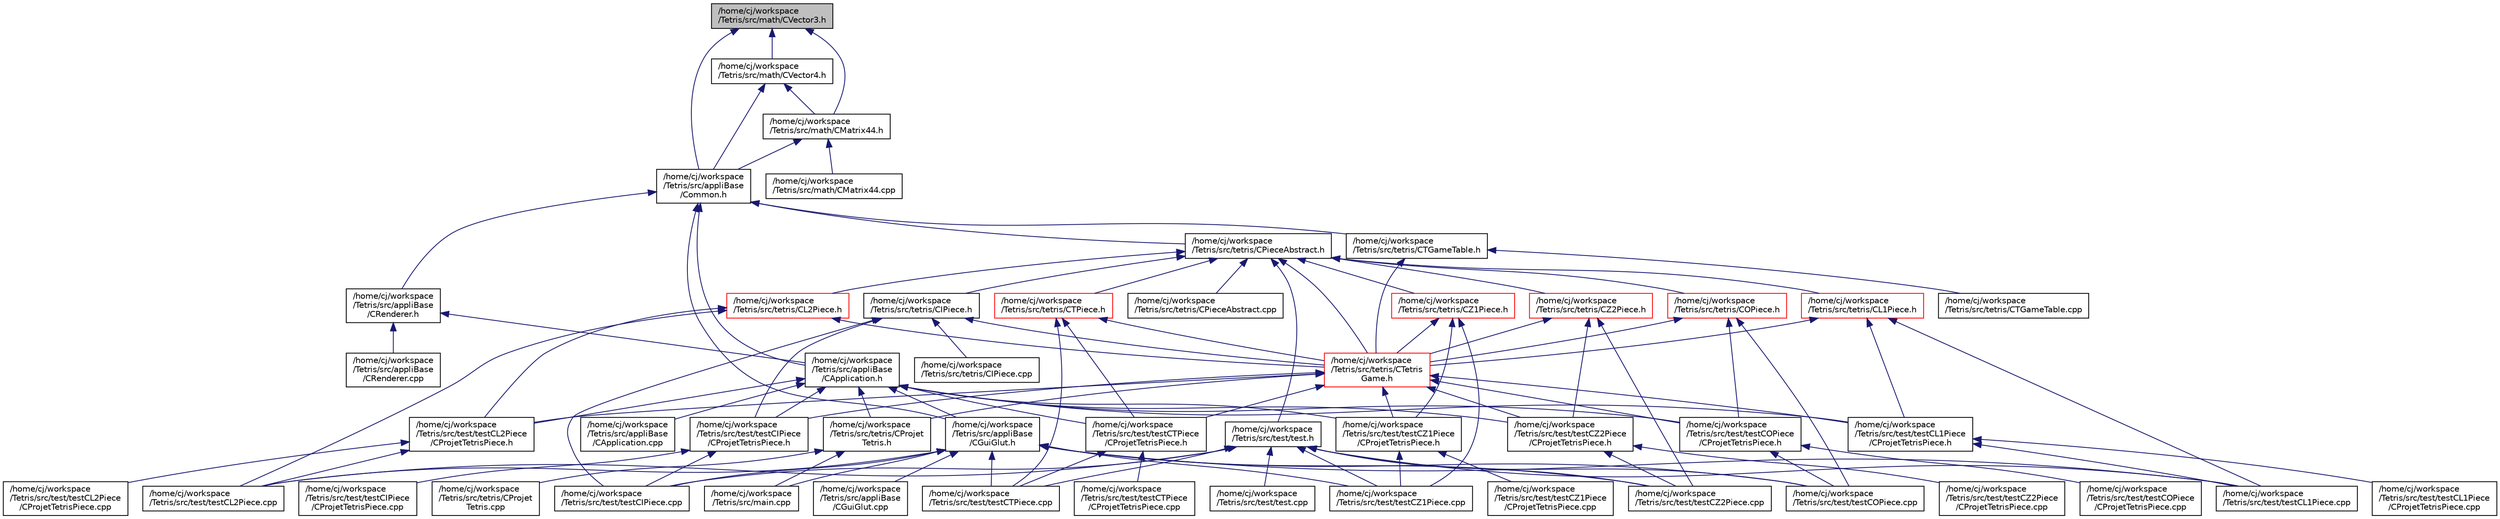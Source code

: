 digraph "/home/cj/workspace/Tetris/src/math/CVector3.h"
{
  edge [fontname="Helvetica",fontsize="10",labelfontname="Helvetica",labelfontsize="10"];
  node [fontname="Helvetica",fontsize="10",shape=record];
  Node1 [label="/home/cj/workspace\l/Tetris/src/math/CVector3.h",height=0.2,width=0.4,color="black", fillcolor="grey75", style="filled" fontcolor="black"];
  Node1 -> Node2 [dir="back",color="midnightblue",fontsize="10",style="solid"];
  Node2 [label="/home/cj/workspace\l/Tetris/src/appliBase\l/Common.h",height=0.2,width=0.4,color="black", fillcolor="white", style="filled",URL="$_common_8h.html"];
  Node2 -> Node3 [dir="back",color="midnightblue",fontsize="10",style="solid"];
  Node3 [label="/home/cj/workspace\l/Tetris/src/appliBase\l/CApplication.h",height=0.2,width=0.4,color="black", fillcolor="white", style="filled",URL="$_c_application_8h.html"];
  Node3 -> Node4 [dir="back",color="midnightblue",fontsize="10",style="solid"];
  Node4 [label="/home/cj/workspace\l/Tetris/src/appliBase\l/CApplication.cpp",height=0.2,width=0.4,color="black", fillcolor="white", style="filled",URL="$_c_application_8cpp.html"];
  Node3 -> Node5 [dir="back",color="midnightblue",fontsize="10",style="solid"];
  Node5 [label="/home/cj/workspace\l/Tetris/src/appliBase\l/CGuiGlut.h",height=0.2,width=0.4,color="black", fillcolor="white", style="filled",URL="$_c_gui_glut_8h.html"];
  Node5 -> Node6 [dir="back",color="midnightblue",fontsize="10",style="solid"];
  Node6 [label="/home/cj/workspace\l/Tetris/src/appliBase\l/CGuiGlut.cpp",height=0.2,width=0.4,color="black", fillcolor="white", style="filled",URL="$_c_gui_glut_8cpp.html"];
  Node5 -> Node7 [dir="back",color="midnightblue",fontsize="10",style="solid"];
  Node7 [label="/home/cj/workspace\l/Tetris/src/main.cpp",height=0.2,width=0.4,color="black", fillcolor="white", style="filled",URL="$main_8cpp.html"];
  Node5 -> Node8 [dir="back",color="midnightblue",fontsize="10",style="solid"];
  Node8 [label="/home/cj/workspace\l/Tetris/src/test/testCIPiece.cpp",height=0.2,width=0.4,color="black", fillcolor="white", style="filled",URL="$test_c_i_piece_8cpp.html"];
  Node5 -> Node9 [dir="back",color="midnightblue",fontsize="10",style="solid"];
  Node9 [label="/home/cj/workspace\l/Tetris/src/test/testCL1Piece.cpp",height=0.2,width=0.4,color="black", fillcolor="white", style="filled",URL="$test_c_l1_piece_8cpp.html"];
  Node5 -> Node10 [dir="back",color="midnightblue",fontsize="10",style="solid"];
  Node10 [label="/home/cj/workspace\l/Tetris/src/test/testCL2Piece.cpp",height=0.2,width=0.4,color="black", fillcolor="white", style="filled",URL="$test_c_l2_piece_8cpp.html"];
  Node5 -> Node11 [dir="back",color="midnightblue",fontsize="10",style="solid"];
  Node11 [label="/home/cj/workspace\l/Tetris/src/test/testCOPiece.cpp",height=0.2,width=0.4,color="black", fillcolor="white", style="filled",URL="$test_c_o_piece_8cpp.html"];
  Node5 -> Node12 [dir="back",color="midnightblue",fontsize="10",style="solid"];
  Node12 [label="/home/cj/workspace\l/Tetris/src/test/testCTPiece.cpp",height=0.2,width=0.4,color="black", fillcolor="white", style="filled",URL="$test_c_t_piece_8cpp.html"];
  Node5 -> Node13 [dir="back",color="midnightblue",fontsize="10",style="solid"];
  Node13 [label="/home/cj/workspace\l/Tetris/src/test/testCZ1Piece.cpp",height=0.2,width=0.4,color="black", fillcolor="white", style="filled",URL="$test_c_z1_piece_8cpp.html"];
  Node5 -> Node14 [dir="back",color="midnightblue",fontsize="10",style="solid"];
  Node14 [label="/home/cj/workspace\l/Tetris/src/test/testCZ2Piece.cpp",height=0.2,width=0.4,color="black", fillcolor="white", style="filled",URL="$test_c_z2_piece_8cpp.html"];
  Node3 -> Node15 [dir="back",color="midnightblue",fontsize="10",style="solid"];
  Node15 [label="/home/cj/workspace\l/Tetris/src/test/testCIPiece\l/CProjetTetrisPiece.h",height=0.2,width=0.4,color="black", fillcolor="white", style="filled",URL="$test_c_i_piece_2_c_projet_tetris_piece_8h.html"];
  Node15 -> Node16 [dir="back",color="midnightblue",fontsize="10",style="solid"];
  Node16 [label="/home/cj/workspace\l/Tetris/src/test/testCIPiece\l/CProjetTetrisPiece.cpp",height=0.2,width=0.4,color="black", fillcolor="white", style="filled",URL="$test_c_i_piece_2_c_projet_tetris_piece_8cpp.html"];
  Node15 -> Node8 [dir="back",color="midnightblue",fontsize="10",style="solid"];
  Node3 -> Node17 [dir="back",color="midnightblue",fontsize="10",style="solid"];
  Node17 [label="/home/cj/workspace\l/Tetris/src/test/testCL1Piece\l/CProjetTetrisPiece.h",height=0.2,width=0.4,color="black", fillcolor="white", style="filled",URL="$test_c_l1_piece_2_c_projet_tetris_piece_8h.html"];
  Node17 -> Node18 [dir="back",color="midnightblue",fontsize="10",style="solid"];
  Node18 [label="/home/cj/workspace\l/Tetris/src/test/testCL1Piece\l/CProjetTetrisPiece.cpp",height=0.2,width=0.4,color="black", fillcolor="white", style="filled",URL="$test_c_l1_piece_2_c_projet_tetris_piece_8cpp.html"];
  Node17 -> Node9 [dir="back",color="midnightblue",fontsize="10",style="solid"];
  Node3 -> Node19 [dir="back",color="midnightblue",fontsize="10",style="solid"];
  Node19 [label="/home/cj/workspace\l/Tetris/src/test/testCL2Piece\l/CProjetTetrisPiece.h",height=0.2,width=0.4,color="black", fillcolor="white", style="filled",URL="$test_c_l2_piece_2_c_projet_tetris_piece_8h.html"];
  Node19 -> Node20 [dir="back",color="midnightblue",fontsize="10",style="solid"];
  Node20 [label="/home/cj/workspace\l/Tetris/src/test/testCL2Piece\l/CProjetTetrisPiece.cpp",height=0.2,width=0.4,color="black", fillcolor="white", style="filled",URL="$test_c_l2_piece_2_c_projet_tetris_piece_8cpp.html"];
  Node19 -> Node10 [dir="back",color="midnightblue",fontsize="10",style="solid"];
  Node3 -> Node21 [dir="back",color="midnightblue",fontsize="10",style="solid"];
  Node21 [label="/home/cj/workspace\l/Tetris/src/test/testCOPiece\l/CProjetTetrisPiece.h",height=0.2,width=0.4,color="black", fillcolor="white", style="filled",URL="$test_c_o_piece_2_c_projet_tetris_piece_8h.html"];
  Node21 -> Node22 [dir="back",color="midnightblue",fontsize="10",style="solid"];
  Node22 [label="/home/cj/workspace\l/Tetris/src/test/testCOPiece\l/CProjetTetrisPiece.cpp",height=0.2,width=0.4,color="black", fillcolor="white", style="filled",URL="$test_c_o_piece_2_c_projet_tetris_piece_8cpp.html"];
  Node21 -> Node11 [dir="back",color="midnightblue",fontsize="10",style="solid"];
  Node3 -> Node23 [dir="back",color="midnightblue",fontsize="10",style="solid"];
  Node23 [label="/home/cj/workspace\l/Tetris/src/test/testCTPiece\l/CProjetTetrisPiece.h",height=0.2,width=0.4,color="black", fillcolor="white", style="filled",URL="$test_c_t_piece_2_c_projet_tetris_piece_8h.html"];
  Node23 -> Node24 [dir="back",color="midnightblue",fontsize="10",style="solid"];
  Node24 [label="/home/cj/workspace\l/Tetris/src/test/testCTPiece\l/CProjetTetrisPiece.cpp",height=0.2,width=0.4,color="black", fillcolor="white", style="filled",URL="$test_c_t_piece_2_c_projet_tetris_piece_8cpp.html"];
  Node23 -> Node12 [dir="back",color="midnightblue",fontsize="10",style="solid"];
  Node3 -> Node25 [dir="back",color="midnightblue",fontsize="10",style="solid"];
  Node25 [label="/home/cj/workspace\l/Tetris/src/test/testCZ1Piece\l/CProjetTetrisPiece.h",height=0.2,width=0.4,color="black", fillcolor="white", style="filled",URL="$test_c_z1_piece_2_c_projet_tetris_piece_8h.html"];
  Node25 -> Node26 [dir="back",color="midnightblue",fontsize="10",style="solid"];
  Node26 [label="/home/cj/workspace\l/Tetris/src/test/testCZ1Piece\l/CProjetTetrisPiece.cpp",height=0.2,width=0.4,color="black", fillcolor="white", style="filled",URL="$test_c_z1_piece_2_c_projet_tetris_piece_8cpp.html"];
  Node25 -> Node13 [dir="back",color="midnightblue",fontsize="10",style="solid"];
  Node3 -> Node27 [dir="back",color="midnightblue",fontsize="10",style="solid"];
  Node27 [label="/home/cj/workspace\l/Tetris/src/test/testCZ2Piece\l/CProjetTetrisPiece.h",height=0.2,width=0.4,color="black", fillcolor="white", style="filled",URL="$test_c_z2_piece_2_c_projet_tetris_piece_8h.html"];
  Node27 -> Node28 [dir="back",color="midnightblue",fontsize="10",style="solid"];
  Node28 [label="/home/cj/workspace\l/Tetris/src/test/testCZ2Piece\l/CProjetTetrisPiece.cpp",height=0.2,width=0.4,color="black", fillcolor="white", style="filled",URL="$test_c_z2_piece_2_c_projet_tetris_piece_8cpp.html"];
  Node27 -> Node14 [dir="back",color="midnightblue",fontsize="10",style="solid"];
  Node3 -> Node29 [dir="back",color="midnightblue",fontsize="10",style="solid"];
  Node29 [label="/home/cj/workspace\l/Tetris/src/tetris/CProjet\lTetris.h",height=0.2,width=0.4,color="black", fillcolor="white", style="filled",URL="$_c_projet_tetris_8h.html"];
  Node29 -> Node7 [dir="back",color="midnightblue",fontsize="10",style="solid"];
  Node29 -> Node30 [dir="back",color="midnightblue",fontsize="10",style="solid"];
  Node30 [label="/home/cj/workspace\l/Tetris/src/tetris/CProjet\lTetris.cpp",height=0.2,width=0.4,color="black", fillcolor="white", style="filled",URL="$_c_projet_tetris_8cpp.html"];
  Node2 -> Node31 [dir="back",color="midnightblue",fontsize="10",style="solid"];
  Node31 [label="/home/cj/workspace\l/Tetris/src/appliBase\l/CRenderer.h",height=0.2,width=0.4,color="black", fillcolor="white", style="filled",URL="$_c_renderer_8h.html"];
  Node31 -> Node3 [dir="back",color="midnightblue",fontsize="10",style="solid"];
  Node31 -> Node32 [dir="back",color="midnightblue",fontsize="10",style="solid"];
  Node32 [label="/home/cj/workspace\l/Tetris/src/appliBase\l/CRenderer.cpp",height=0.2,width=0.4,color="black", fillcolor="white", style="filled",URL="$_c_renderer_8cpp.html"];
  Node2 -> Node5 [dir="back",color="midnightblue",fontsize="10",style="solid"];
  Node2 -> Node33 [dir="back",color="midnightblue",fontsize="10",style="solid"];
  Node33 [label="/home/cj/workspace\l/Tetris/src/tetris/CPieceAbstract.h",height=0.2,width=0.4,color="black", fillcolor="white", style="filled",URL="$_c_piece_abstract_8h.html"];
  Node33 -> Node34 [dir="back",color="midnightblue",fontsize="10",style="solid"];
  Node34 [label="/home/cj/workspace\l/Tetris/src/test/test.h",height=0.2,width=0.4,color="black", fillcolor="white", style="filled",URL="$test_8h.html"];
  Node34 -> Node35 [dir="back",color="midnightblue",fontsize="10",style="solid"];
  Node35 [label="/home/cj/workspace\l/Tetris/src/test/test.cpp",height=0.2,width=0.4,color="black", fillcolor="white", style="filled",URL="$test_8cpp.html"];
  Node34 -> Node8 [dir="back",color="midnightblue",fontsize="10",style="solid"];
  Node34 -> Node9 [dir="back",color="midnightblue",fontsize="10",style="solid"];
  Node34 -> Node10 [dir="back",color="midnightblue",fontsize="10",style="solid"];
  Node34 -> Node11 [dir="back",color="midnightblue",fontsize="10",style="solid"];
  Node34 -> Node12 [dir="back",color="midnightblue",fontsize="10",style="solid"];
  Node34 -> Node13 [dir="back",color="midnightblue",fontsize="10",style="solid"];
  Node34 -> Node14 [dir="back",color="midnightblue",fontsize="10",style="solid"];
  Node33 -> Node36 [dir="back",color="midnightblue",fontsize="10",style="solid"];
  Node36 [label="/home/cj/workspace\l/Tetris/src/tetris/CIPiece.h",height=0.2,width=0.4,color="black", fillcolor="white", style="filled",URL="$_c_i_piece_8h.html"];
  Node36 -> Node15 [dir="back",color="midnightblue",fontsize="10",style="solid"];
  Node36 -> Node8 [dir="back",color="midnightblue",fontsize="10",style="solid"];
  Node36 -> Node37 [dir="back",color="midnightblue",fontsize="10",style="solid"];
  Node37 [label="/home/cj/workspace\l/Tetris/src/tetris/CIPiece.cpp",height=0.2,width=0.4,color="black", fillcolor="white", style="filled",URL="$_c_i_piece_8cpp.html"];
  Node36 -> Node38 [dir="back",color="midnightblue",fontsize="10",style="solid"];
  Node38 [label="/home/cj/workspace\l/Tetris/src/tetris/CTetris\lGame.h",height=0.2,width=0.4,color="red", fillcolor="white", style="filled",URL="$_c_tetris_game_8h.html"];
  Node38 -> Node15 [dir="back",color="midnightblue",fontsize="10",style="solid"];
  Node38 -> Node17 [dir="back",color="midnightblue",fontsize="10",style="solid"];
  Node38 -> Node19 [dir="back",color="midnightblue",fontsize="10",style="solid"];
  Node38 -> Node21 [dir="back",color="midnightblue",fontsize="10",style="solid"];
  Node38 -> Node23 [dir="back",color="midnightblue",fontsize="10",style="solid"];
  Node38 -> Node25 [dir="back",color="midnightblue",fontsize="10",style="solid"];
  Node38 -> Node27 [dir="back",color="midnightblue",fontsize="10",style="solid"];
  Node38 -> Node29 [dir="back",color="midnightblue",fontsize="10",style="solid"];
  Node33 -> Node39 [dir="back",color="midnightblue",fontsize="10",style="solid"];
  Node39 [label="/home/cj/workspace\l/Tetris/src/tetris/CL1Piece.h",height=0.2,width=0.4,color="red", fillcolor="white", style="filled",URL="$_c_l1_piece_8h.html"];
  Node39 -> Node17 [dir="back",color="midnightblue",fontsize="10",style="solid"];
  Node39 -> Node9 [dir="back",color="midnightblue",fontsize="10",style="solid"];
  Node39 -> Node38 [dir="back",color="midnightblue",fontsize="10",style="solid"];
  Node33 -> Node40 [dir="back",color="midnightblue",fontsize="10",style="solid"];
  Node40 [label="/home/cj/workspace\l/Tetris/src/tetris/CL2Piece.h",height=0.2,width=0.4,color="red", fillcolor="white", style="filled",URL="$_c_l2_piece_8h.html"];
  Node40 -> Node19 [dir="back",color="midnightblue",fontsize="10",style="solid"];
  Node40 -> Node10 [dir="back",color="midnightblue",fontsize="10",style="solid"];
  Node40 -> Node38 [dir="back",color="midnightblue",fontsize="10",style="solid"];
  Node33 -> Node41 [dir="back",color="midnightblue",fontsize="10",style="solid"];
  Node41 [label="/home/cj/workspace\l/Tetris/src/tetris/COPiece.h",height=0.2,width=0.4,color="red", fillcolor="white", style="filled",URL="$_c_o_piece_8h.html"];
  Node41 -> Node21 [dir="back",color="midnightblue",fontsize="10",style="solid"];
  Node41 -> Node11 [dir="back",color="midnightblue",fontsize="10",style="solid"];
  Node41 -> Node38 [dir="back",color="midnightblue",fontsize="10",style="solid"];
  Node33 -> Node42 [dir="back",color="midnightblue",fontsize="10",style="solid"];
  Node42 [label="/home/cj/workspace\l/Tetris/src/tetris/CPieceAbstract.cpp",height=0.2,width=0.4,color="black", fillcolor="white", style="filled",URL="$_c_piece_abstract_8cpp.html"];
  Node33 -> Node38 [dir="back",color="midnightblue",fontsize="10",style="solid"];
  Node33 -> Node43 [dir="back",color="midnightblue",fontsize="10",style="solid"];
  Node43 [label="/home/cj/workspace\l/Tetris/src/tetris/CTPiece.h",height=0.2,width=0.4,color="red", fillcolor="white", style="filled",URL="$_c_t_piece_8h.html"];
  Node43 -> Node23 [dir="back",color="midnightblue",fontsize="10",style="solid"];
  Node43 -> Node12 [dir="back",color="midnightblue",fontsize="10",style="solid"];
  Node43 -> Node38 [dir="back",color="midnightblue",fontsize="10",style="solid"];
  Node33 -> Node44 [dir="back",color="midnightblue",fontsize="10",style="solid"];
  Node44 [label="/home/cj/workspace\l/Tetris/src/tetris/CZ1Piece.h",height=0.2,width=0.4,color="red", fillcolor="white", style="filled",URL="$_c_z1_piece_8h.html"];
  Node44 -> Node25 [dir="back",color="midnightblue",fontsize="10",style="solid"];
  Node44 -> Node13 [dir="back",color="midnightblue",fontsize="10",style="solid"];
  Node44 -> Node38 [dir="back",color="midnightblue",fontsize="10",style="solid"];
  Node33 -> Node45 [dir="back",color="midnightblue",fontsize="10",style="solid"];
  Node45 [label="/home/cj/workspace\l/Tetris/src/tetris/CZ2Piece.h",height=0.2,width=0.4,color="red", fillcolor="white", style="filled",URL="$_c_z2_piece_8h.html"];
  Node45 -> Node27 [dir="back",color="midnightblue",fontsize="10",style="solid"];
  Node45 -> Node14 [dir="back",color="midnightblue",fontsize="10",style="solid"];
  Node45 -> Node38 [dir="back",color="midnightblue",fontsize="10",style="solid"];
  Node2 -> Node46 [dir="back",color="midnightblue",fontsize="10",style="solid"];
  Node46 [label="/home/cj/workspace\l/Tetris/src/tetris/CTGameTable.h",height=0.2,width=0.4,color="black", fillcolor="white", style="filled",URL="$_c_t_game_table_8h.html"];
  Node46 -> Node38 [dir="back",color="midnightblue",fontsize="10",style="solid"];
  Node46 -> Node47 [dir="back",color="midnightblue",fontsize="10",style="solid"];
  Node47 [label="/home/cj/workspace\l/Tetris/src/tetris/CTGameTable.cpp",height=0.2,width=0.4,color="black", fillcolor="white", style="filled",URL="$_c_t_game_table_8cpp.html"];
  Node1 -> Node48 [dir="back",color="midnightblue",fontsize="10",style="solid"];
  Node48 [label="/home/cj/workspace\l/Tetris/src/math/CMatrix44.h",height=0.2,width=0.4,color="black", fillcolor="white", style="filled",URL="$_c_matrix44_8h.html"];
  Node48 -> Node2 [dir="back",color="midnightblue",fontsize="10",style="solid"];
  Node48 -> Node49 [dir="back",color="midnightblue",fontsize="10",style="solid"];
  Node49 [label="/home/cj/workspace\l/Tetris/src/math/CMatrix44.cpp",height=0.2,width=0.4,color="black", fillcolor="white", style="filled",URL="$_c_matrix44_8cpp.html"];
  Node1 -> Node50 [dir="back",color="midnightblue",fontsize="10",style="solid"];
  Node50 [label="/home/cj/workspace\l/Tetris/src/math/CVector4.h",height=0.2,width=0.4,color="black", fillcolor="white", style="filled",URL="$_c_vector4_8h.html"];
  Node50 -> Node2 [dir="back",color="midnightblue",fontsize="10",style="solid"];
  Node50 -> Node48 [dir="back",color="midnightblue",fontsize="10",style="solid"];
}
